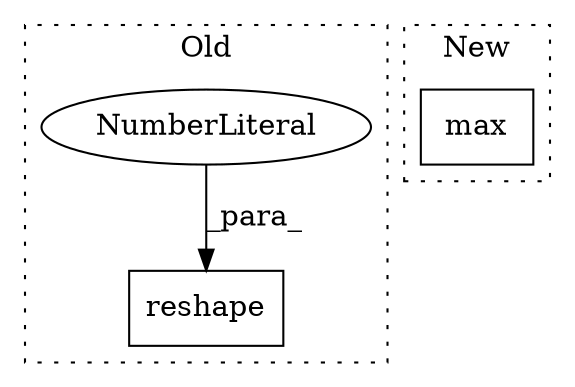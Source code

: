 digraph G {
subgraph cluster0 {
1 [label="reshape" a="32" s="490,514" l="8,1" shape="box"];
3 [label="NumberLiteral" a="34" s="509" l="5" shape="ellipse"];
label = "Old";
style="dotted";
}
subgraph cluster1 {
2 [label="max" a="32" s="771" l="5" shape="box"];
label = "New";
style="dotted";
}
3 -> 1 [label="_para_"];
}